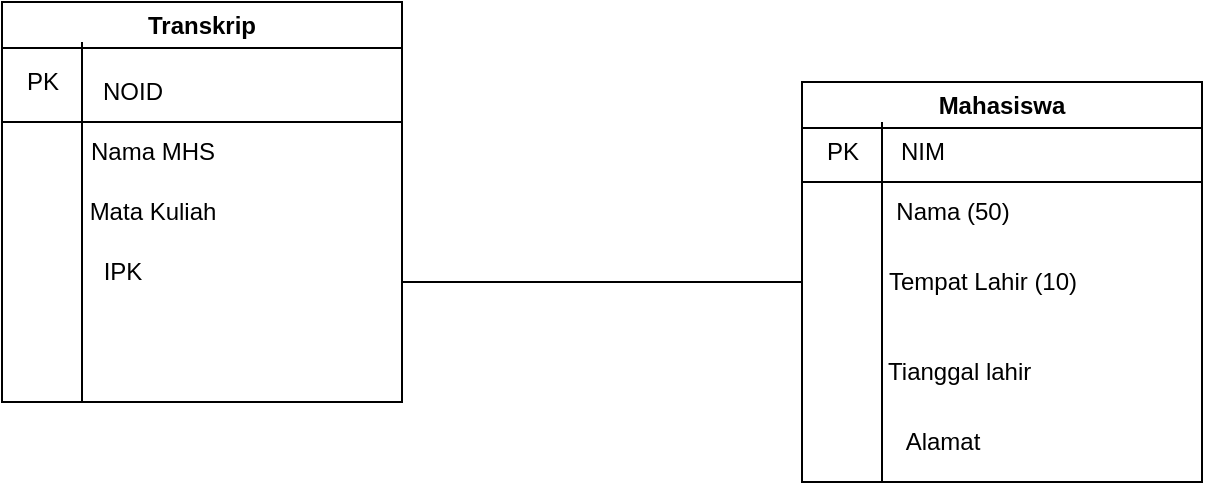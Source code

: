 <mxfile version="20.6.0" type="github"><diagram id="k6at2Ew-2-VoAM8enfYd" name="Page-1"><mxGraphModel dx="868" dy="474" grid="1" gridSize="10" guides="1" tooltips="1" connect="1" arrows="1" fold="1" page="1" pageScale="1" pageWidth="850" pageHeight="1100" math="0" shadow="0"><root><mxCell id="0"/><mxCell id="1" parent="0"/><mxCell id="gpCw5TP8F0K7bkjPklmU-6" value="Transkrip" style="swimlane;whiteSpace=wrap;html=1;" parent="1" vertex="1"><mxGeometry x="120" y="160" width="200" height="200" as="geometry"/></mxCell><mxCell id="gpCw5TP8F0K7bkjPklmU-8" value="" style="endArrow=none;html=1;rounded=0;" parent="gpCw5TP8F0K7bkjPklmU-6" edge="1"><mxGeometry width="50" height="50" relative="1" as="geometry"><mxPoint x="40" y="200" as="sourcePoint"/><mxPoint x="40" y="20" as="targetPoint"/></mxGeometry></mxCell><mxCell id="gpCw5TP8F0K7bkjPklmU-9" value="" style="endArrow=none;html=1;rounded=0;" parent="gpCw5TP8F0K7bkjPklmU-6" edge="1"><mxGeometry width="50" height="50" relative="1" as="geometry"><mxPoint y="60" as="sourcePoint"/><mxPoint x="200" y="60" as="targetPoint"/></mxGeometry></mxCell><mxCell id="gpCw5TP8F0K7bkjPklmU-11" value="NOID" style="text;html=1;align=center;verticalAlign=middle;resizable=0;points=[];autosize=1;strokeColor=none;fillColor=none;" parent="gpCw5TP8F0K7bkjPklmU-6" vertex="1"><mxGeometry x="40" y="30" width="50" height="30" as="geometry"/></mxCell><mxCell id="gpCw5TP8F0K7bkjPklmU-13" value="Nama MHS" style="text;html=1;align=center;verticalAlign=middle;resizable=0;points=[];autosize=1;strokeColor=none;fillColor=none;" parent="gpCw5TP8F0K7bkjPklmU-6" vertex="1"><mxGeometry x="30" y="60" width="90" height="30" as="geometry"/></mxCell><mxCell id="gpCw5TP8F0K7bkjPklmU-14" value="Mata Kuliah" style="text;html=1;align=center;verticalAlign=middle;resizable=0;points=[];autosize=1;strokeColor=none;fillColor=none;" parent="gpCw5TP8F0K7bkjPklmU-6" vertex="1"><mxGeometry x="30" y="90" width="90" height="30" as="geometry"/></mxCell><mxCell id="gpCw5TP8F0K7bkjPklmU-15" value="IPK" style="text;html=1;align=center;verticalAlign=middle;resizable=0;points=[];autosize=1;strokeColor=none;fillColor=none;" parent="gpCw5TP8F0K7bkjPklmU-6" vertex="1"><mxGeometry x="40" y="120" width="40" height="30" as="geometry"/></mxCell><mxCell id="gpCw5TP8F0K7bkjPklmU-7" value="Mahasiswa" style="swimlane;whiteSpace=wrap;html=1;" parent="1" vertex="1"><mxGeometry x="520" y="200" width="200" height="200" as="geometry"/></mxCell><mxCell id="gpCw5TP8F0K7bkjPklmU-16" value="" style="endArrow=none;html=1;rounded=0;entryX=1;entryY=0.25;entryDx=0;entryDy=0;" parent="gpCw5TP8F0K7bkjPklmU-7" target="gpCw5TP8F0K7bkjPklmU-7" edge="1"><mxGeometry width="50" height="50" relative="1" as="geometry"><mxPoint y="50" as="sourcePoint"/><mxPoint x="170" y="50" as="targetPoint"/></mxGeometry></mxCell><mxCell id="gpCw5TP8F0K7bkjPklmU-17" value="" style="endArrow=none;html=1;rounded=0;" parent="gpCw5TP8F0K7bkjPklmU-7" edge="1"><mxGeometry width="50" height="50" relative="1" as="geometry"><mxPoint x="40" y="200" as="sourcePoint"/><mxPoint x="40" y="20" as="targetPoint"/></mxGeometry></mxCell><mxCell id="gpCw5TP8F0K7bkjPklmU-18" value="PK" style="text;html=1;align=center;verticalAlign=middle;resizable=0;points=[];autosize=1;strokeColor=none;fillColor=none;" parent="gpCw5TP8F0K7bkjPklmU-7" vertex="1"><mxGeometry y="20" width="40" height="30" as="geometry"/></mxCell><mxCell id="gpCw5TP8F0K7bkjPklmU-20" value="NIM" style="text;html=1;align=center;verticalAlign=middle;resizable=0;points=[];autosize=1;strokeColor=none;fillColor=none;" parent="gpCw5TP8F0K7bkjPklmU-7" vertex="1"><mxGeometry x="35" y="20" width="50" height="30" as="geometry"/></mxCell><mxCell id="gpCw5TP8F0K7bkjPklmU-21" value="Nama (50)" style="text;html=1;align=center;verticalAlign=middle;resizable=0;points=[];autosize=1;strokeColor=none;fillColor=none;" parent="gpCw5TP8F0K7bkjPklmU-7" vertex="1"><mxGeometry x="35" y="50" width="80" height="30" as="geometry"/></mxCell><mxCell id="gpCw5TP8F0K7bkjPklmU-22" value="Tempat Lahir (10)" style="text;html=1;align=center;verticalAlign=middle;resizable=0;points=[];autosize=1;strokeColor=none;fillColor=none;" parent="gpCw5TP8F0K7bkjPklmU-7" vertex="1"><mxGeometry x="30" y="85" width="120" height="30" as="geometry"/></mxCell><mxCell id="gpCw5TP8F0K7bkjPklmU-23" value="Tianggal lahir&amp;nbsp;" style="text;html=1;align=center;verticalAlign=middle;resizable=0;points=[];autosize=1;strokeColor=none;fillColor=none;" parent="gpCw5TP8F0K7bkjPklmU-7" vertex="1"><mxGeometry x="30" y="130" width="100" height="30" as="geometry"/></mxCell><mxCell id="gpCw5TP8F0K7bkjPklmU-10" value="PK" style="text;html=1;align=center;verticalAlign=middle;resizable=0;points=[];autosize=1;strokeColor=none;fillColor=none;" parent="1" vertex="1"><mxGeometry x="120" y="185" width="40" height="30" as="geometry"/></mxCell><mxCell id="gpCw5TP8F0K7bkjPklmU-24" value="Alamat" style="text;html=1;align=center;verticalAlign=middle;resizable=0;points=[];autosize=1;strokeColor=none;fillColor=none;" parent="1" vertex="1"><mxGeometry x="560" y="365" width="60" height="30" as="geometry"/></mxCell><mxCell id="gpCw5TP8F0K7bkjPklmU-25" value="" style="endArrow=none;html=1;rounded=0;entryX=0;entryY=0.5;entryDx=0;entryDy=0;" parent="1" target="gpCw5TP8F0K7bkjPklmU-7" edge="1"><mxGeometry width="50" height="50" relative="1" as="geometry"><mxPoint x="320" y="300" as="sourcePoint"/><mxPoint x="450" y="220" as="targetPoint"/></mxGeometry></mxCell></root></mxGraphModel></diagram></mxfile>